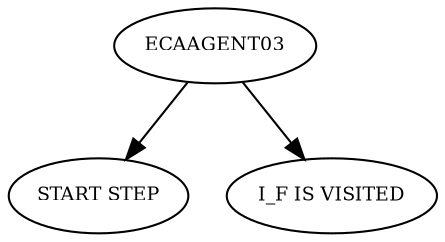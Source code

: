 strict digraph  {
	graph [bgcolor=white,
		ordering=out,
		rotate=0
	];
	node [color=black,
		fontsize=9
	];
	ECAAGENT03 -> "START STEP";
	ECAAGENT03 -> "I_F IS VISITED";
}
